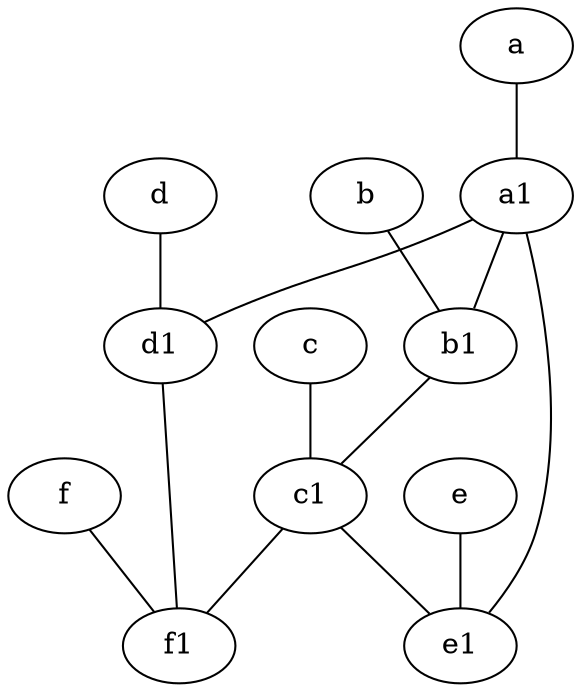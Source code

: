graph {
	node [labelfontsize=50]
	c [labelfontsize=50 pos="4.5,2!"]
	e [labelfontsize=50 pos="7,9!"]
	d1 [labelfontsize=50 pos="3,5!"]
	b [labelfontsize=50 pos="10,4!"]
	a [labelfontsize=50 pos="8,2!"]
	c1 [labelfontsize=50 pos="4.5,3!"]
	f1 [labelfontsize=50 pos="3,8!"]
	d [labelfontsize=50 pos="2,5!"]
	e1 [labelfontsize=50 pos="7,7!"]
	f [labelfontsize=50 pos="3,9!"]
	a1 [labelfontsize=50 pos="8,3!"]
	b1 [labelfontsize=50 pos="9,4!"]
	d1 -- f1
	f -- f1
	e -- e1
	b1 -- c1
	c -- c1
	c1 -- f1
	a1 -- d1
	a -- a1
	d -- d1
	b -- b1
	c1 -- e1
	a1 -- b1
	a1 -- e1
}
